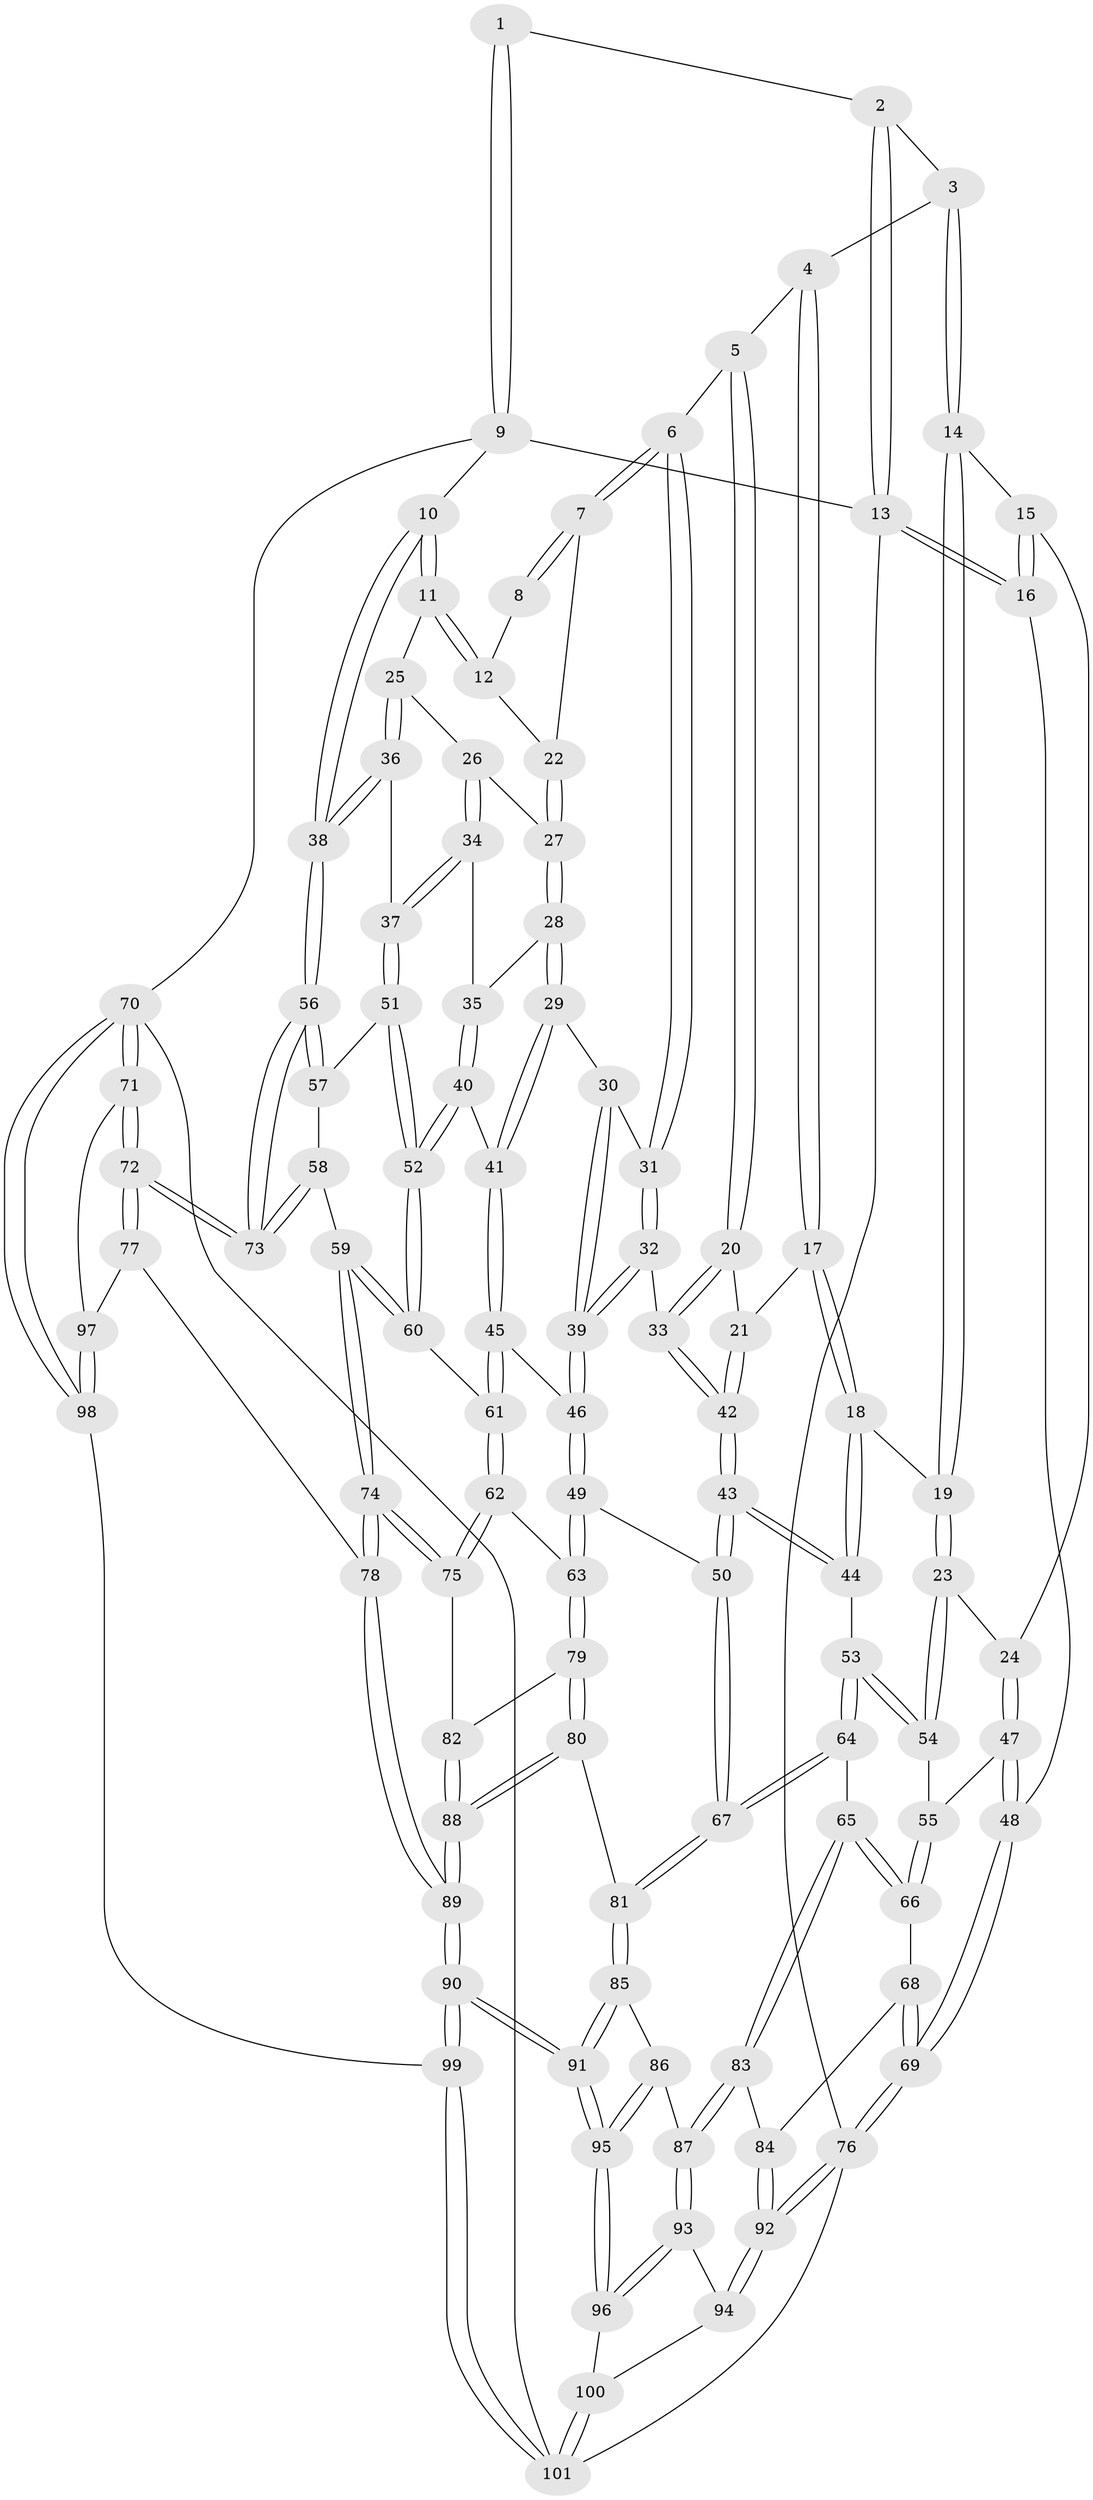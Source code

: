 // Generated by graph-tools (version 1.1) at 2025/16/03/09/25 04:16:49]
// undirected, 101 vertices, 249 edges
graph export_dot {
graph [start="1"]
  node [color=gray90,style=filled];
  1 [pos="+0.7822500179736618+0"];
  2 [pos="+0.34181484265727974+0"];
  3 [pos="+0.3420478012042268+0"];
  4 [pos="+0.3601619043039143+0"];
  5 [pos="+0.5851947863723708+0.09852132523638582"];
  6 [pos="+0.6745196636317827+0.1309814116198773"];
  7 [pos="+0.6821736569169067+0.12508289780165524"];
  8 [pos="+0.7698031799006642+0"];
  9 [pos="+1+0"];
  10 [pos="+1+0"];
  11 [pos="+0.9574036338152815+0.1411374406024986"];
  12 [pos="+0.8521733235997646+0.1254093237770237"];
  13 [pos="+0+0"];
  14 [pos="+0.16993010980615555+0.08462587407537793"];
  15 [pos="+0.0757353169200187+0.12354043210467856"];
  16 [pos="+0+0.12393841483098549"];
  17 [pos="+0.3835334243957601+0.1461925293833623"];
  18 [pos="+0.31213130765051095+0.22747488100537508"];
  19 [pos="+0.20832006584953205+0.256773154375076"];
  20 [pos="+0.48639888378534957+0.21587375353709296"];
  21 [pos="+0.4079919642118434+0.16782240877118015"];
  22 [pos="+0.7973299030283044+0.16446888584413125"];
  23 [pos="+0.2019784764770641+0.2635821688340596"];
  24 [pos="+0.13372319761044638+0.2558913897637007"];
  25 [pos="+0.947364303469844+0.16618853522192872"];
  26 [pos="+0.8381845533008142+0.21536936731432313"];
  27 [pos="+0.8022871479919473+0.1839692587997629"];
  28 [pos="+0.790719918657609+0.21467542720180713"];
  29 [pos="+0.7223540455040345+0.2639582303461421"];
  30 [pos="+0.6783945298119094+0.18501660142405882"];
  31 [pos="+0.6730742447734217+0.13574010908526699"];
  32 [pos="+0.5262648258803797+0.24425315230870925"];
  33 [pos="+0.49350663225424385+0.22323043532420886"];
  34 [pos="+0.8772282468727856+0.28264988787781276"];
  35 [pos="+0.7946237811420639+0.2427079405924229"];
  36 [pos="+0.9171527237925153+0.28600019661174036"];
  37 [pos="+0.8934812563042194+0.30450796280072"];
  38 [pos="+1+0.32360795176831253"];
  39 [pos="+0.5833978266752763+0.35551166334348616"];
  40 [pos="+0.7693083985133252+0.3554268071202243"];
  41 [pos="+0.733611396098684+0.3474680309939711"];
  42 [pos="+0.4093648274433556+0.3663781578873307"];
  43 [pos="+0.3929821665914684+0.42802011089196856"];
  44 [pos="+0.3731579221079343+0.42081043534535073"];
  45 [pos="+0.646451629379148+0.3748918261112631"];
  46 [pos="+0.5891451781813769+0.3810316937323485"];
  47 [pos="+0+0.3417709698150821"];
  48 [pos="+0+0.3228994287738807"];
  49 [pos="+0.5073427886460012+0.49185120841679575"];
  50 [pos="+0.46877838726218146+0.4854961139786004"];
  51 [pos="+0.8767906250018562+0.3369986778897747"];
  52 [pos="+0.8081926375095407+0.37195412952773704"];
  53 [pos="+0.24201434878527756+0.4293708882105168"];
  54 [pos="+0.20617192401240983+0.385252204102015"];
  55 [pos="+0.0068660988769215885+0.39411639343308474"];
  56 [pos="+1+0.39171087692595963"];
  57 [pos="+0.9141209970173504+0.3690973165352245"];
  58 [pos="+0.9836136808312548+0.515168306198902"];
  59 [pos="+0.9149648672435648+0.536008091451849"];
  60 [pos="+0.8166044501379368+0.46656037881870366"];
  61 [pos="+0.7512849323301221+0.5216492196928209"];
  62 [pos="+0.7171967557246737+0.57549839007622"];
  63 [pos="+0.5078418005164467+0.49266502862882233"];
  64 [pos="+0.17685053020846697+0.5697593579299323"];
  65 [pos="+0.15009953066847698+0.5818865380591524"];
  66 [pos="+0.13415452361474112+0.5776746162258369"];
  67 [pos="+0.31435369974382504+0.628154572411943"];
  68 [pos="+0.0301256357705806+0.6093412572801877"];
  69 [pos="+0+0.6777272877072265"];
  70 [pos="+1+1"];
  71 [pos="+1+0.858486270383591"];
  72 [pos="+1+0.6848533639054196"];
  73 [pos="+1+0.5326969020069546"];
  74 [pos="+0.8236959057715036+0.7189894161832593"];
  75 [pos="+0.7646531613194592+0.6932306780918825"];
  76 [pos="+0+0.8384193310106102"];
  77 [pos="+0.8441297239150635+0.7396576497649023"];
  78 [pos="+0.8285707676556925+0.7253786931060039"];
  79 [pos="+0.5205360155744572+0.6314554960684267"];
  80 [pos="+0.4809094860901039+0.7242018423790799"];
  81 [pos="+0.33303195336957453+0.7220676564094125"];
  82 [pos="+0.6884245706327158+0.7194879958127486"];
  83 [pos="+0.14955011980597435+0.75050761850716"];
  84 [pos="+0.09492066632208458+0.7663243952899274"];
  85 [pos="+0.3156801010795171+0.7494692600912062"];
  86 [pos="+0.2663410649902401+0.7734445288558511"];
  87 [pos="+0.20472113373895515+0.7906961088201806"];
  88 [pos="+0.5465798744778178+0.8834371106375039"];
  89 [pos="+0.5299830297875097+1"];
  90 [pos="+0.5236489656736117+1"];
  91 [pos="+0.5186896530476833+1"];
  92 [pos="+0+0.8349860249520852"];
  93 [pos="+0.2026380329107761+0.8150742488321896"];
  94 [pos="+0.12639258920014845+0.928798007562544"];
  95 [pos="+0.3433041545911688+0.9702246499237882"];
  96 [pos="+0.272498342169227+0.938986522378275"];
  97 [pos="+0.8680712698576779+0.8735441505835473"];
  98 [pos="+0.7904569800609799+1"];
  99 [pos="+0.5295477916294782+1"];
  100 [pos="+0.1465946029287883+0.972169663855578"];
  101 [pos="+0.0899402304131739+1"];
  1 -- 2;
  1 -- 9;
  1 -- 9;
  2 -- 3;
  2 -- 13;
  2 -- 13;
  3 -- 4;
  3 -- 14;
  3 -- 14;
  4 -- 5;
  4 -- 17;
  4 -- 17;
  5 -- 6;
  5 -- 20;
  5 -- 20;
  6 -- 7;
  6 -- 7;
  6 -- 31;
  6 -- 31;
  7 -- 8;
  7 -- 8;
  7 -- 22;
  8 -- 12;
  9 -- 10;
  9 -- 13;
  9 -- 70;
  10 -- 11;
  10 -- 11;
  10 -- 38;
  10 -- 38;
  11 -- 12;
  11 -- 12;
  11 -- 25;
  12 -- 22;
  13 -- 16;
  13 -- 16;
  13 -- 76;
  14 -- 15;
  14 -- 19;
  14 -- 19;
  15 -- 16;
  15 -- 16;
  15 -- 24;
  16 -- 48;
  17 -- 18;
  17 -- 18;
  17 -- 21;
  18 -- 19;
  18 -- 44;
  18 -- 44;
  19 -- 23;
  19 -- 23;
  20 -- 21;
  20 -- 33;
  20 -- 33;
  21 -- 42;
  21 -- 42;
  22 -- 27;
  22 -- 27;
  23 -- 24;
  23 -- 54;
  23 -- 54;
  24 -- 47;
  24 -- 47;
  25 -- 26;
  25 -- 36;
  25 -- 36;
  26 -- 27;
  26 -- 34;
  26 -- 34;
  27 -- 28;
  27 -- 28;
  28 -- 29;
  28 -- 29;
  28 -- 35;
  29 -- 30;
  29 -- 41;
  29 -- 41;
  30 -- 31;
  30 -- 39;
  30 -- 39;
  31 -- 32;
  31 -- 32;
  32 -- 33;
  32 -- 39;
  32 -- 39;
  33 -- 42;
  33 -- 42;
  34 -- 35;
  34 -- 37;
  34 -- 37;
  35 -- 40;
  35 -- 40;
  36 -- 37;
  36 -- 38;
  36 -- 38;
  37 -- 51;
  37 -- 51;
  38 -- 56;
  38 -- 56;
  39 -- 46;
  39 -- 46;
  40 -- 41;
  40 -- 52;
  40 -- 52;
  41 -- 45;
  41 -- 45;
  42 -- 43;
  42 -- 43;
  43 -- 44;
  43 -- 44;
  43 -- 50;
  43 -- 50;
  44 -- 53;
  45 -- 46;
  45 -- 61;
  45 -- 61;
  46 -- 49;
  46 -- 49;
  47 -- 48;
  47 -- 48;
  47 -- 55;
  48 -- 69;
  48 -- 69;
  49 -- 50;
  49 -- 63;
  49 -- 63;
  50 -- 67;
  50 -- 67;
  51 -- 52;
  51 -- 52;
  51 -- 57;
  52 -- 60;
  52 -- 60;
  53 -- 54;
  53 -- 54;
  53 -- 64;
  53 -- 64;
  54 -- 55;
  55 -- 66;
  55 -- 66;
  56 -- 57;
  56 -- 57;
  56 -- 73;
  56 -- 73;
  57 -- 58;
  58 -- 59;
  58 -- 73;
  58 -- 73;
  59 -- 60;
  59 -- 60;
  59 -- 74;
  59 -- 74;
  60 -- 61;
  61 -- 62;
  61 -- 62;
  62 -- 63;
  62 -- 75;
  62 -- 75;
  63 -- 79;
  63 -- 79;
  64 -- 65;
  64 -- 67;
  64 -- 67;
  65 -- 66;
  65 -- 66;
  65 -- 83;
  65 -- 83;
  66 -- 68;
  67 -- 81;
  67 -- 81;
  68 -- 69;
  68 -- 69;
  68 -- 84;
  69 -- 76;
  69 -- 76;
  70 -- 71;
  70 -- 71;
  70 -- 98;
  70 -- 98;
  70 -- 101;
  71 -- 72;
  71 -- 72;
  71 -- 97;
  72 -- 73;
  72 -- 73;
  72 -- 77;
  72 -- 77;
  74 -- 75;
  74 -- 75;
  74 -- 78;
  74 -- 78;
  75 -- 82;
  76 -- 92;
  76 -- 92;
  76 -- 101;
  77 -- 78;
  77 -- 97;
  78 -- 89;
  78 -- 89;
  79 -- 80;
  79 -- 80;
  79 -- 82;
  80 -- 81;
  80 -- 88;
  80 -- 88;
  81 -- 85;
  81 -- 85;
  82 -- 88;
  82 -- 88;
  83 -- 84;
  83 -- 87;
  83 -- 87;
  84 -- 92;
  84 -- 92;
  85 -- 86;
  85 -- 91;
  85 -- 91;
  86 -- 87;
  86 -- 95;
  86 -- 95;
  87 -- 93;
  87 -- 93;
  88 -- 89;
  88 -- 89;
  89 -- 90;
  89 -- 90;
  90 -- 91;
  90 -- 91;
  90 -- 99;
  90 -- 99;
  91 -- 95;
  91 -- 95;
  92 -- 94;
  92 -- 94;
  93 -- 94;
  93 -- 96;
  93 -- 96;
  94 -- 100;
  95 -- 96;
  95 -- 96;
  96 -- 100;
  97 -- 98;
  97 -- 98;
  98 -- 99;
  99 -- 101;
  99 -- 101;
  100 -- 101;
  100 -- 101;
}
